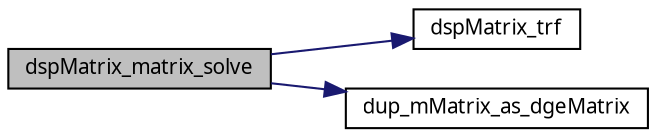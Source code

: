 digraph G
{
  edge [fontname="FreeSans.ttf",fontsize=10,labelfontname="FreeSans.ttf",labelfontsize=10];
  node [fontname="FreeSans.ttf",fontsize=10,shape=record];
  rankdir=LR;
  Node1 [label="dspMatrix_matrix_solve",height=0.2,width=0.4,color="black", fillcolor="grey75", style="filled" fontcolor="black"];
  Node1 -> Node2 [color="midnightblue",fontsize=10,style="solid",fontname="FreeSans.ttf"];
  Node2 [label="dspMatrix_trf",height=0.2,width=0.4,color="black", fillcolor="white", style="filled",URL="$dspMatrix_8c.html#54f1c211fe36a020c613498e295f6365"];
  Node1 -> Node3 [color="midnightblue",fontsize=10,style="solid",fontname="FreeSans.ttf"];
  Node3 [label="dup_mMatrix_as_dgeMatrix",height=0.2,width=0.4,color="black", fillcolor="white", style="filled",URL="$Mutils_8c.html#574d0797f3bfb4cb555038c8d90cceb8"];
}
